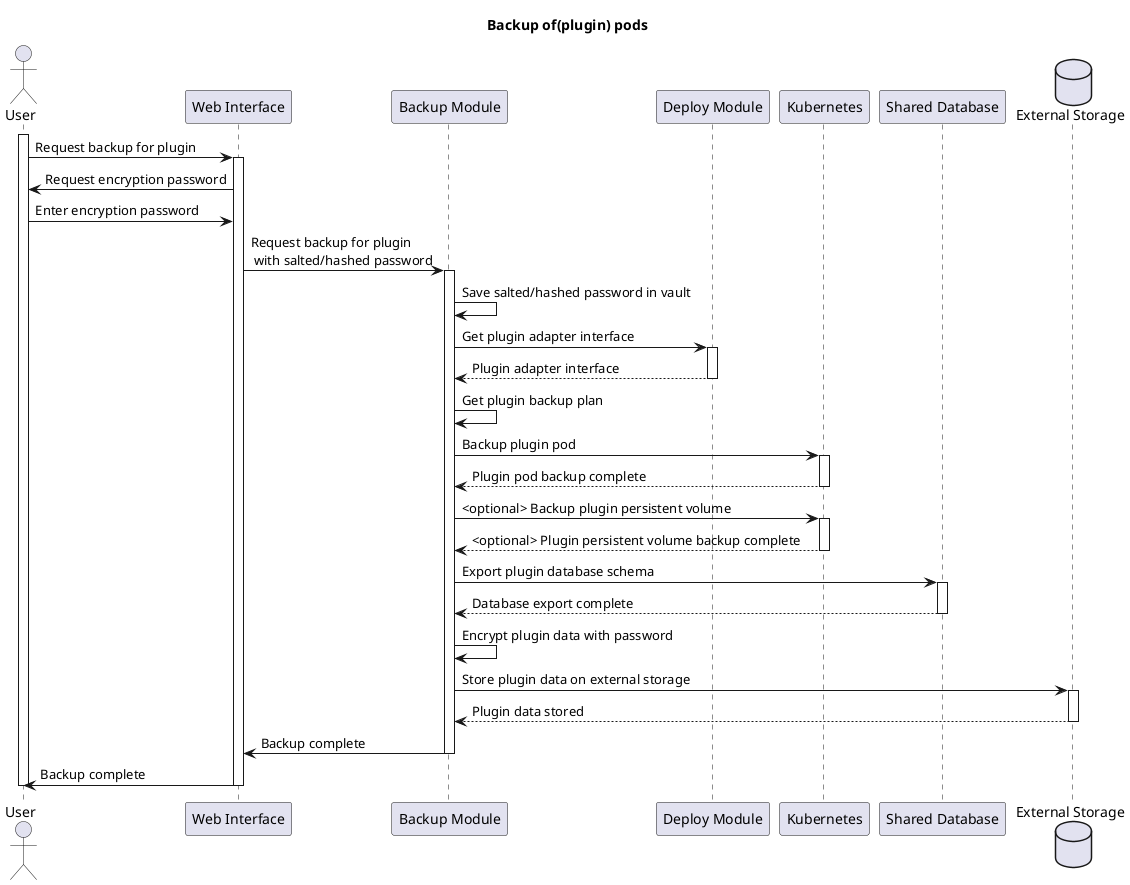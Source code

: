 @startuml
title Backup of(plugin) pods

actor User as user

participant "Web Interface" as web
participant "Backup Module" as backup
participant "Deploy Module" as deploy
participant "Kubernetes" as kubernetes
participant "Shared Database" as db
database "External Storage" as fs

activate user
user -> web: Request backup for plugin
activate web
web -> user: Request encryption password
user -> web: Enter encryption password
web -> backup: Request backup for plugin \n with salted/hashed password
activate backup
backup -> backup: Save salted/hashed password in vault
backup -> deploy: Get plugin adapter interface
activate deploy
deploy --> backup: Plugin adapter interface
deactivate deploy
backup -> backup: Get plugin backup plan
backup -> kubernetes: Backup plugin pod
activate kubernetes
kubernetes --> backup: Plugin pod backup complete
deactivate kubernetes
backup -> kubernetes: <optional> Backup plugin persistent volume
activate kubernetes
kubernetes --> backup: <optional> Plugin persistent volume backup complete
deactivate kubernetes
backup -> db: Export plugin database schema
activate db
db --> backup: Database export complete
deactivate db
backup -> backup: Encrypt plugin data with password
backup -> fs: Store plugin data on external storage
activate fs
fs --> backup: Plugin data stored
deactivate fs
backup -> web: Backup complete
deactivate backup
web -> user: Backup complete
deactivate web

deactivate user

@enduml